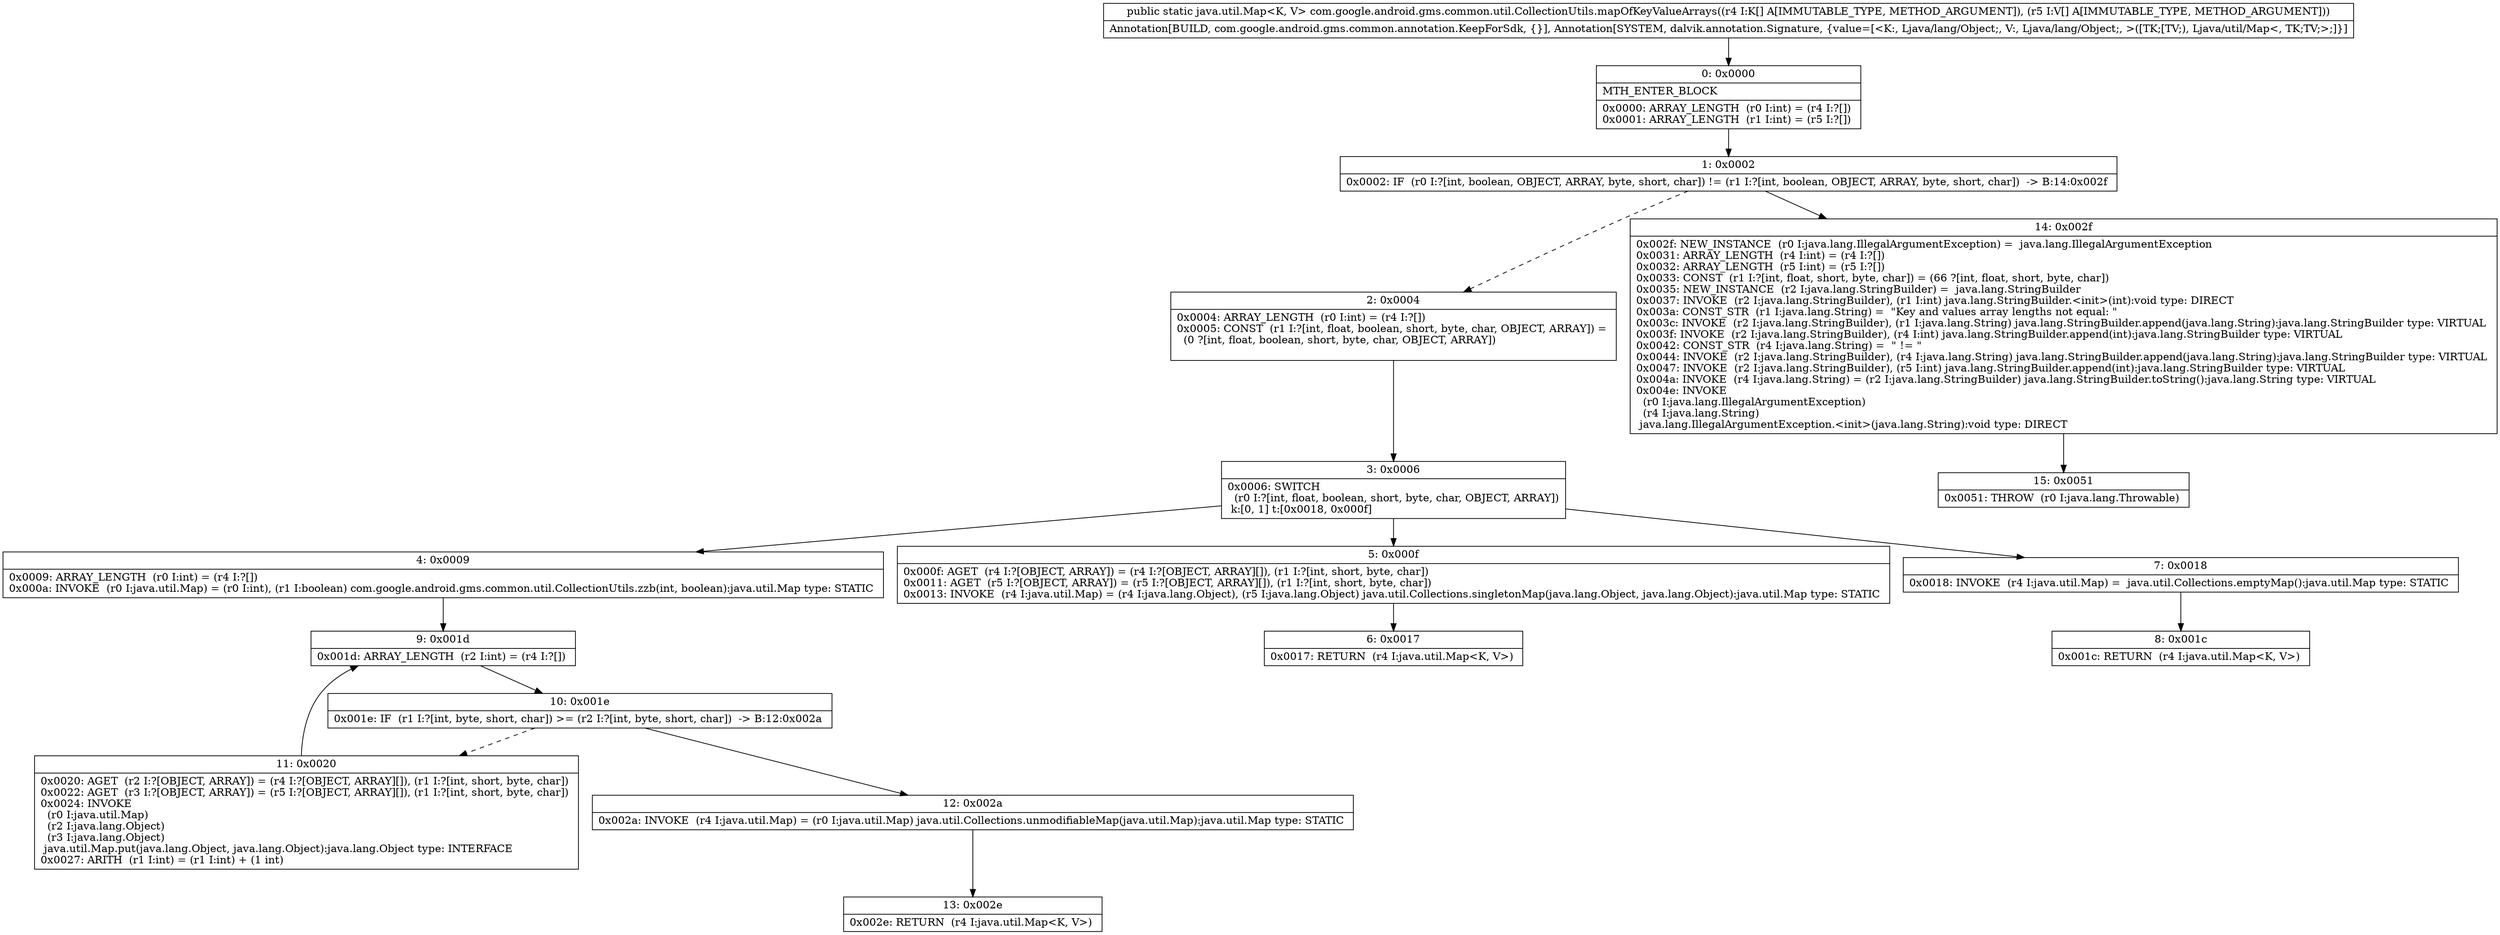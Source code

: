 digraph "CFG forcom.google.android.gms.common.util.CollectionUtils.mapOfKeyValueArrays([Ljava\/lang\/Object;[Ljava\/lang\/Object;)Ljava\/util\/Map;" {
Node_0 [shape=record,label="{0\:\ 0x0000|MTH_ENTER_BLOCK\l|0x0000: ARRAY_LENGTH  (r0 I:int) = (r4 I:?[]) \l0x0001: ARRAY_LENGTH  (r1 I:int) = (r5 I:?[]) \l}"];
Node_1 [shape=record,label="{1\:\ 0x0002|0x0002: IF  (r0 I:?[int, boolean, OBJECT, ARRAY, byte, short, char]) != (r1 I:?[int, boolean, OBJECT, ARRAY, byte, short, char])  \-\> B:14:0x002f \l}"];
Node_2 [shape=record,label="{2\:\ 0x0004|0x0004: ARRAY_LENGTH  (r0 I:int) = (r4 I:?[]) \l0x0005: CONST  (r1 I:?[int, float, boolean, short, byte, char, OBJECT, ARRAY]) = \l  (0 ?[int, float, boolean, short, byte, char, OBJECT, ARRAY])\l \l}"];
Node_3 [shape=record,label="{3\:\ 0x0006|0x0006: SWITCH  \l  (r0 I:?[int, float, boolean, short, byte, char, OBJECT, ARRAY])\l k:[0, 1] t:[0x0018, 0x000f] \l}"];
Node_4 [shape=record,label="{4\:\ 0x0009|0x0009: ARRAY_LENGTH  (r0 I:int) = (r4 I:?[]) \l0x000a: INVOKE  (r0 I:java.util.Map) = (r0 I:int), (r1 I:boolean) com.google.android.gms.common.util.CollectionUtils.zzb(int, boolean):java.util.Map type: STATIC \l}"];
Node_5 [shape=record,label="{5\:\ 0x000f|0x000f: AGET  (r4 I:?[OBJECT, ARRAY]) = (r4 I:?[OBJECT, ARRAY][]), (r1 I:?[int, short, byte, char]) \l0x0011: AGET  (r5 I:?[OBJECT, ARRAY]) = (r5 I:?[OBJECT, ARRAY][]), (r1 I:?[int, short, byte, char]) \l0x0013: INVOKE  (r4 I:java.util.Map) = (r4 I:java.lang.Object), (r5 I:java.lang.Object) java.util.Collections.singletonMap(java.lang.Object, java.lang.Object):java.util.Map type: STATIC \l}"];
Node_6 [shape=record,label="{6\:\ 0x0017|0x0017: RETURN  (r4 I:java.util.Map\<K, V\>) \l}"];
Node_7 [shape=record,label="{7\:\ 0x0018|0x0018: INVOKE  (r4 I:java.util.Map) =  java.util.Collections.emptyMap():java.util.Map type: STATIC \l}"];
Node_8 [shape=record,label="{8\:\ 0x001c|0x001c: RETURN  (r4 I:java.util.Map\<K, V\>) \l}"];
Node_9 [shape=record,label="{9\:\ 0x001d|0x001d: ARRAY_LENGTH  (r2 I:int) = (r4 I:?[]) \l}"];
Node_10 [shape=record,label="{10\:\ 0x001e|0x001e: IF  (r1 I:?[int, byte, short, char]) \>= (r2 I:?[int, byte, short, char])  \-\> B:12:0x002a \l}"];
Node_11 [shape=record,label="{11\:\ 0x0020|0x0020: AGET  (r2 I:?[OBJECT, ARRAY]) = (r4 I:?[OBJECT, ARRAY][]), (r1 I:?[int, short, byte, char]) \l0x0022: AGET  (r3 I:?[OBJECT, ARRAY]) = (r5 I:?[OBJECT, ARRAY][]), (r1 I:?[int, short, byte, char]) \l0x0024: INVOKE  \l  (r0 I:java.util.Map)\l  (r2 I:java.lang.Object)\l  (r3 I:java.lang.Object)\l java.util.Map.put(java.lang.Object, java.lang.Object):java.lang.Object type: INTERFACE \l0x0027: ARITH  (r1 I:int) = (r1 I:int) + (1 int) \l}"];
Node_12 [shape=record,label="{12\:\ 0x002a|0x002a: INVOKE  (r4 I:java.util.Map) = (r0 I:java.util.Map) java.util.Collections.unmodifiableMap(java.util.Map):java.util.Map type: STATIC \l}"];
Node_13 [shape=record,label="{13\:\ 0x002e|0x002e: RETURN  (r4 I:java.util.Map\<K, V\>) \l}"];
Node_14 [shape=record,label="{14\:\ 0x002f|0x002f: NEW_INSTANCE  (r0 I:java.lang.IllegalArgumentException) =  java.lang.IllegalArgumentException \l0x0031: ARRAY_LENGTH  (r4 I:int) = (r4 I:?[]) \l0x0032: ARRAY_LENGTH  (r5 I:int) = (r5 I:?[]) \l0x0033: CONST  (r1 I:?[int, float, short, byte, char]) = (66 ?[int, float, short, byte, char]) \l0x0035: NEW_INSTANCE  (r2 I:java.lang.StringBuilder) =  java.lang.StringBuilder \l0x0037: INVOKE  (r2 I:java.lang.StringBuilder), (r1 I:int) java.lang.StringBuilder.\<init\>(int):void type: DIRECT \l0x003a: CONST_STR  (r1 I:java.lang.String) =  \"Key and values array lengths not equal: \" \l0x003c: INVOKE  (r2 I:java.lang.StringBuilder), (r1 I:java.lang.String) java.lang.StringBuilder.append(java.lang.String):java.lang.StringBuilder type: VIRTUAL \l0x003f: INVOKE  (r2 I:java.lang.StringBuilder), (r4 I:int) java.lang.StringBuilder.append(int):java.lang.StringBuilder type: VIRTUAL \l0x0042: CONST_STR  (r4 I:java.lang.String) =  \" != \" \l0x0044: INVOKE  (r2 I:java.lang.StringBuilder), (r4 I:java.lang.String) java.lang.StringBuilder.append(java.lang.String):java.lang.StringBuilder type: VIRTUAL \l0x0047: INVOKE  (r2 I:java.lang.StringBuilder), (r5 I:int) java.lang.StringBuilder.append(int):java.lang.StringBuilder type: VIRTUAL \l0x004a: INVOKE  (r4 I:java.lang.String) = (r2 I:java.lang.StringBuilder) java.lang.StringBuilder.toString():java.lang.String type: VIRTUAL \l0x004e: INVOKE  \l  (r0 I:java.lang.IllegalArgumentException)\l  (r4 I:java.lang.String)\l java.lang.IllegalArgumentException.\<init\>(java.lang.String):void type: DIRECT \l}"];
Node_15 [shape=record,label="{15\:\ 0x0051|0x0051: THROW  (r0 I:java.lang.Throwable) \l}"];
MethodNode[shape=record,label="{public static java.util.Map\<K, V\> com.google.android.gms.common.util.CollectionUtils.mapOfKeyValueArrays((r4 I:K[] A[IMMUTABLE_TYPE, METHOD_ARGUMENT]), (r5 I:V[] A[IMMUTABLE_TYPE, METHOD_ARGUMENT]))  | Annotation[BUILD, com.google.android.gms.common.annotation.KeepForSdk, \{\}], Annotation[SYSTEM, dalvik.annotation.Signature, \{value=[\<K:, Ljava\/lang\/Object;, V:, Ljava\/lang\/Object;, \>([TK;[TV;), Ljava\/util\/Map\<, TK;TV;\>;]\}]\l}"];
MethodNode -> Node_0;
Node_0 -> Node_1;
Node_1 -> Node_2[style=dashed];
Node_1 -> Node_14;
Node_2 -> Node_3;
Node_3 -> Node_4;
Node_3 -> Node_5;
Node_3 -> Node_7;
Node_4 -> Node_9;
Node_5 -> Node_6;
Node_7 -> Node_8;
Node_9 -> Node_10;
Node_10 -> Node_11[style=dashed];
Node_10 -> Node_12;
Node_11 -> Node_9;
Node_12 -> Node_13;
Node_14 -> Node_15;
}

